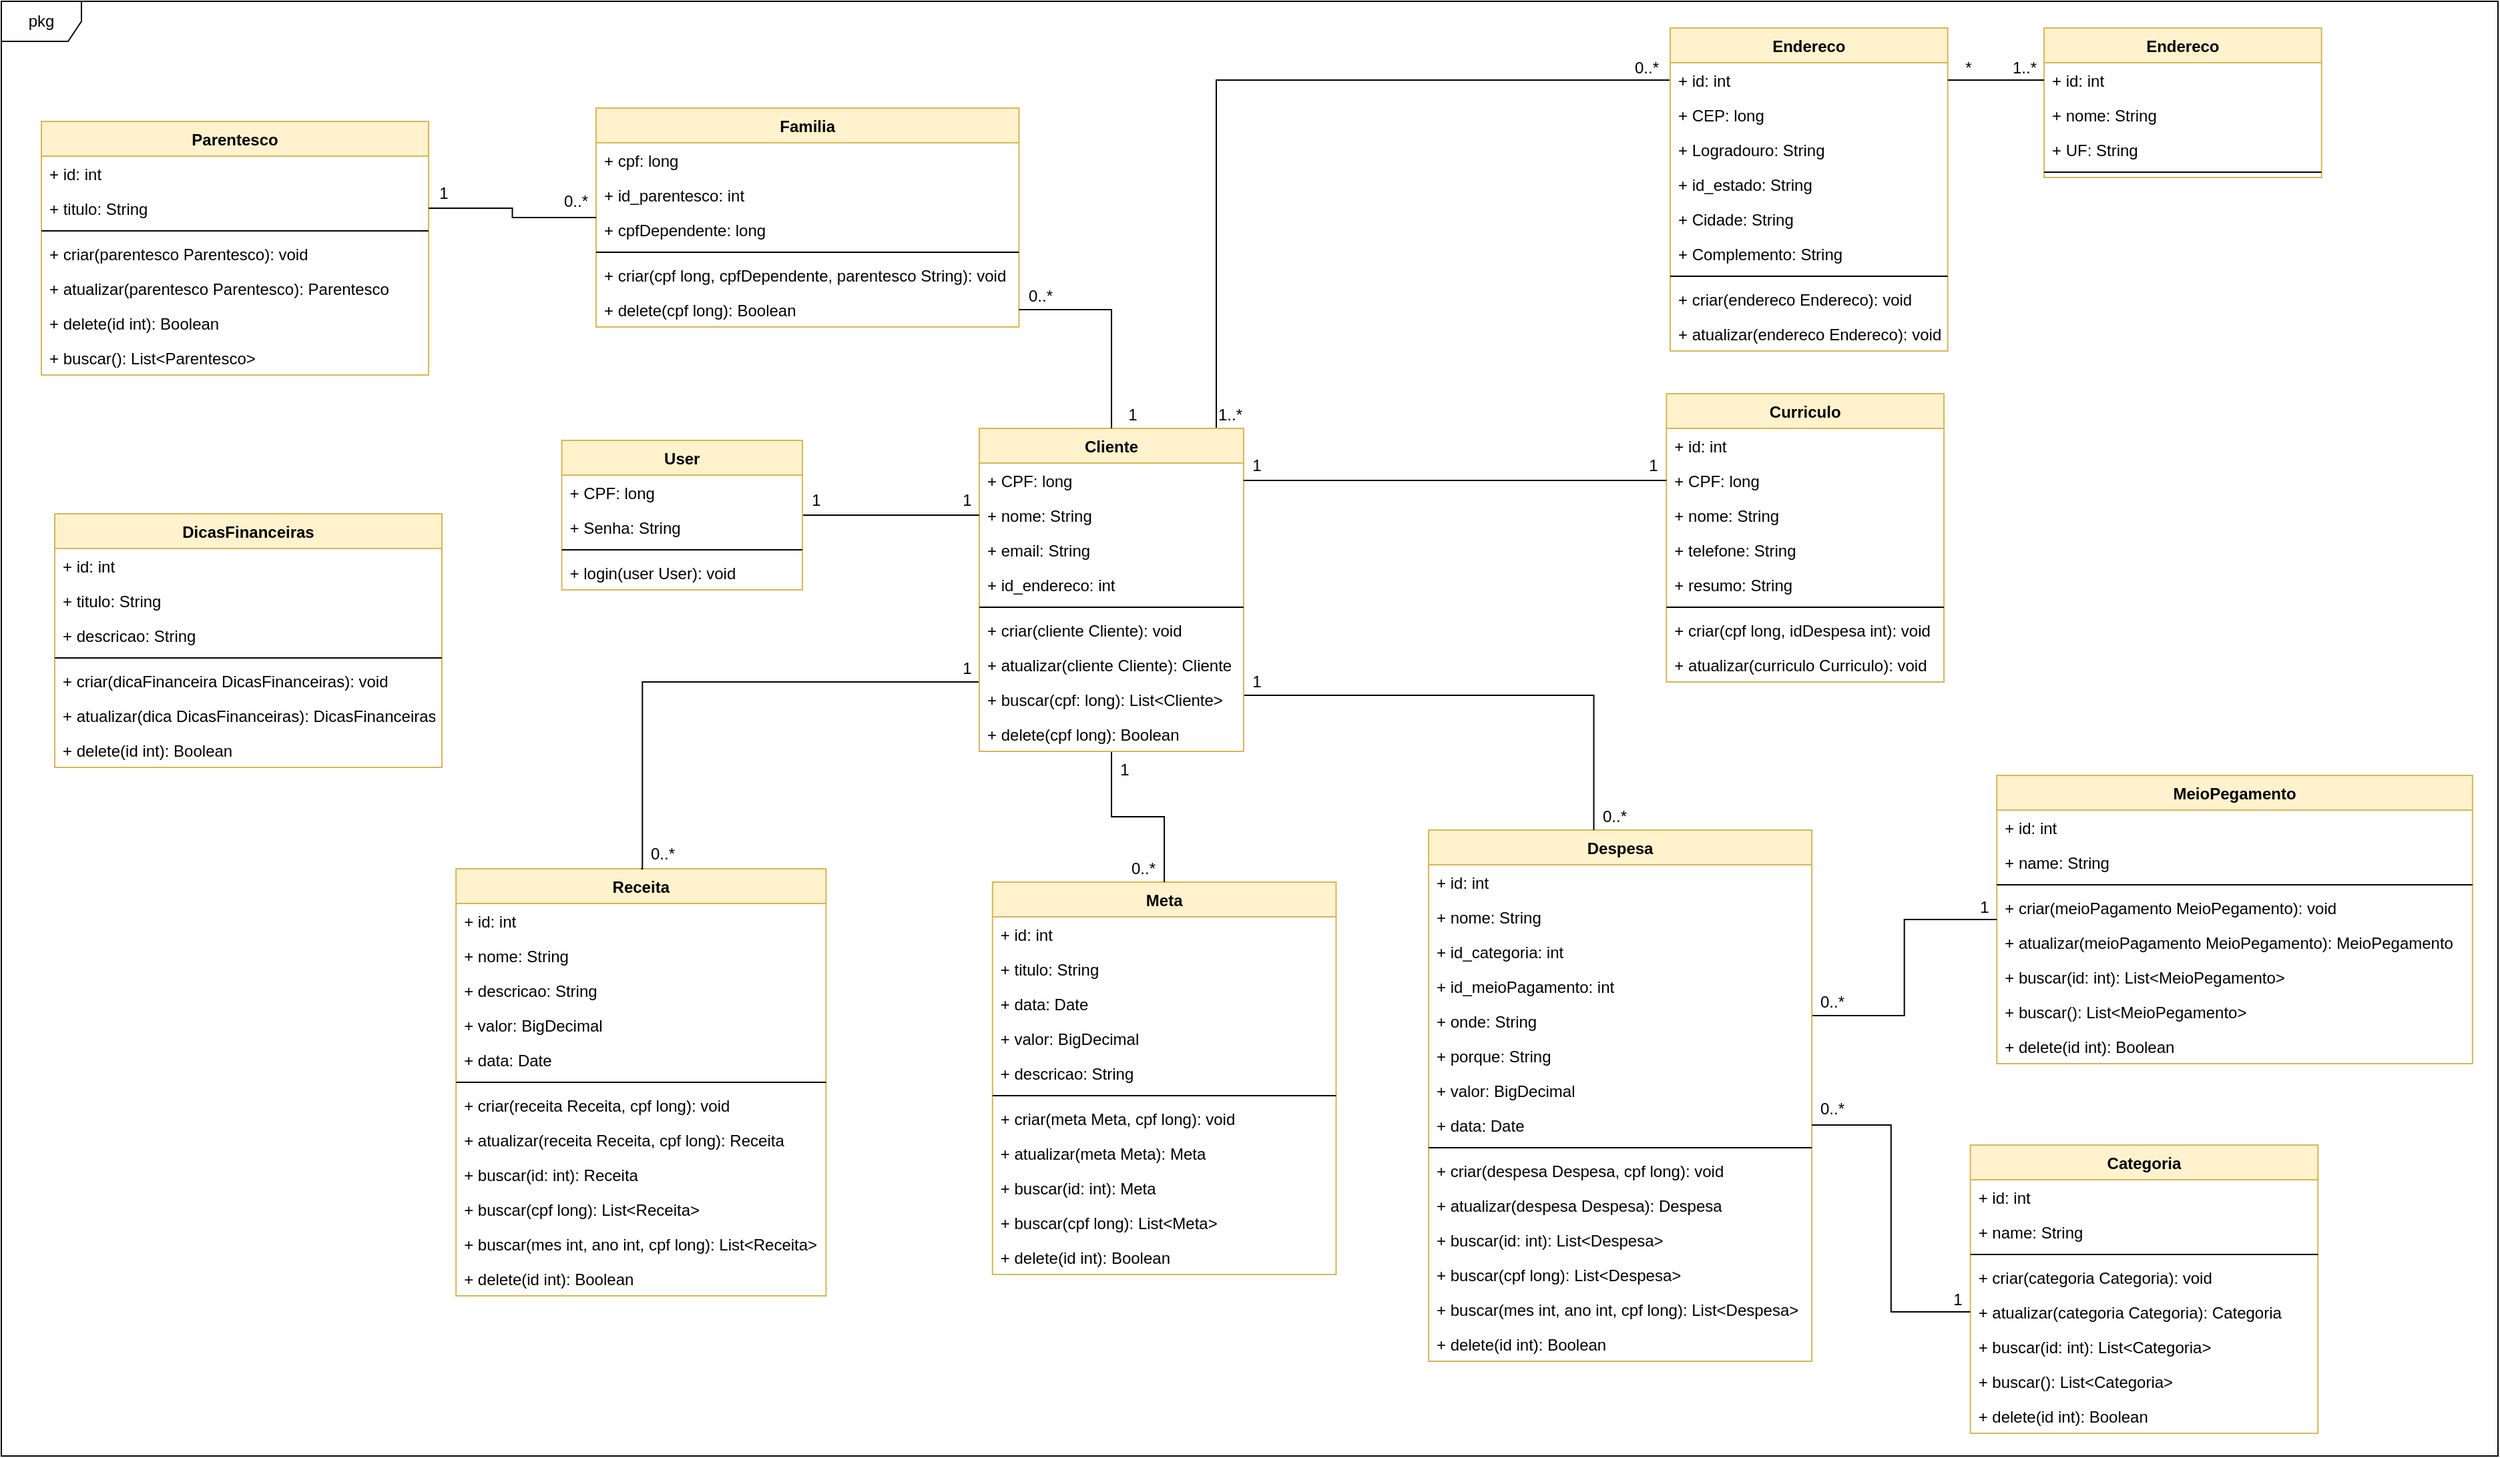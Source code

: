 <mxfile version="18.0.1" type="onedrive"><diagram id="uWx7oYyYo-1F4tylcxtC" name="Page-1"><mxGraphModel dx="5734" dy="2065" grid="1" gridSize="10" guides="1" tooltips="1" connect="1" arrows="1" fold="1" page="1" pageScale="1" pageWidth="827" pageHeight="1169" math="0" shadow="0"><root><mxCell id="0"/><mxCell id="1" parent="0"/><mxCell id="nugGNnSuwgIJaR5XxNCK-164" value="pkg" style="shape=umlFrame;whiteSpace=wrap;html=1;" parent="1" vertex="1"><mxGeometry x="-2697" y="-1090" width="1870" height="1090" as="geometry"/></mxCell><mxCell id="nugGNnSuwgIJaR5XxNCK-1" value="Meta" style="swimlane;fontStyle=1;align=center;verticalAlign=top;childLayout=stackLayout;horizontal=1;startSize=26;horizontalStack=0;resizeParent=1;resizeParentMax=0;resizeLast=0;collapsible=1;marginBottom=0;fillColor=#fff2cc;strokeColor=#d6b656;" parent="1" vertex="1"><mxGeometry x="-1954.586" y="-430" width="257.333" height="294" as="geometry"/></mxCell><mxCell id="fTscHp3UliAlDqYLNk_5-16" value="+ id: int  " style="text;strokeColor=none;fillColor=none;align=left;verticalAlign=top;spacingLeft=4;spacingRight=4;overflow=hidden;rotatable=0;points=[[0,0.5],[1,0.5]];portConstraint=eastwest;" parent="nugGNnSuwgIJaR5XxNCK-1" vertex="1"><mxGeometry y="26" width="257.333" height="26" as="geometry"/></mxCell><mxCell id="fTscHp3UliAlDqYLNk_5-17" value="+ titulo: String" style="text;strokeColor=none;fillColor=none;align=left;verticalAlign=top;spacingLeft=4;spacingRight=4;overflow=hidden;rotatable=0;points=[[0,0.5],[1,0.5]];portConstraint=eastwest;" parent="nugGNnSuwgIJaR5XxNCK-1" vertex="1"><mxGeometry y="52" width="257.333" height="26" as="geometry"/></mxCell><mxCell id="fTscHp3UliAlDqYLNk_5-18" value="+ data: Date" style="text;strokeColor=none;fillColor=none;align=left;verticalAlign=top;spacingLeft=4;spacingRight=4;overflow=hidden;rotatable=0;points=[[0,0.5],[1,0.5]];portConstraint=eastwest;" parent="nugGNnSuwgIJaR5XxNCK-1" vertex="1"><mxGeometry y="78" width="257.333" height="26" as="geometry"/></mxCell><mxCell id="fTscHp3UliAlDqYLNk_5-19" value="+ valor: BigDecimal" style="text;strokeColor=none;fillColor=none;align=left;verticalAlign=top;spacingLeft=4;spacingRight=4;overflow=hidden;rotatable=0;points=[[0,0.5],[1,0.5]];portConstraint=eastwest;" parent="nugGNnSuwgIJaR5XxNCK-1" vertex="1"><mxGeometry y="104" width="257.333" height="26" as="geometry"/></mxCell><mxCell id="fTscHp3UliAlDqYLNk_5-20" value="+ descricao: String" style="text;strokeColor=none;fillColor=none;align=left;verticalAlign=top;spacingLeft=4;spacingRight=4;overflow=hidden;rotatable=0;points=[[0,0.5],[1,0.5]];portConstraint=eastwest;" parent="nugGNnSuwgIJaR5XxNCK-1" vertex="1"><mxGeometry y="130" width="257.333" height="26" as="geometry"/></mxCell><mxCell id="nugGNnSuwgIJaR5XxNCK-3" value="" style="line;strokeWidth=1;fillColor=none;align=left;verticalAlign=middle;spacingTop=-1;spacingLeft=3;spacingRight=3;rotatable=0;labelPosition=right;points=[];portConstraint=eastwest;" parent="nugGNnSuwgIJaR5XxNCK-1" vertex="1"><mxGeometry y="156" width="257.333" height="8" as="geometry"/></mxCell><mxCell id="nugGNnSuwgIJaR5XxNCK-4" value="+ criar(meta Meta, cpf long): void" style="text;strokeColor=none;fillColor=none;align=left;verticalAlign=top;spacingLeft=4;spacingRight=4;overflow=hidden;rotatable=0;points=[[0,0.5],[1,0.5]];portConstraint=eastwest;" parent="nugGNnSuwgIJaR5XxNCK-1" vertex="1"><mxGeometry y="164" width="257.333" height="26" as="geometry"/></mxCell><mxCell id="nugGNnSuwgIJaR5XxNCK-5" value="+ atualizar(meta Meta): Meta" style="text;strokeColor=none;fillColor=none;align=left;verticalAlign=top;spacingLeft=4;spacingRight=4;overflow=hidden;rotatable=0;points=[[0,0.5],[1,0.5]];portConstraint=eastwest;" parent="nugGNnSuwgIJaR5XxNCK-1" vertex="1"><mxGeometry y="190" width="257.333" height="26" as="geometry"/></mxCell><mxCell id="nugGNnSuwgIJaR5XxNCK-8" value="+ buscar(id: int): Meta" style="text;strokeColor=none;fillColor=none;align=left;verticalAlign=top;spacingLeft=4;spacingRight=4;overflow=hidden;rotatable=0;points=[[0,0.5],[1,0.5]];portConstraint=eastwest;" parent="nugGNnSuwgIJaR5XxNCK-1" vertex="1"><mxGeometry y="216" width="257.333" height="26" as="geometry"/></mxCell><mxCell id="nugGNnSuwgIJaR5XxNCK-7" value="+ buscar(cpf long): List&lt;Meta&gt;" style="text;strokeColor=none;fillColor=none;align=left;verticalAlign=top;spacingLeft=4;spacingRight=4;overflow=hidden;rotatable=0;points=[[0,0.5],[1,0.5]];portConstraint=eastwest;" parent="nugGNnSuwgIJaR5XxNCK-1" vertex="1"><mxGeometry y="242" width="257.333" height="26" as="geometry"/></mxCell><mxCell id="nugGNnSuwgIJaR5XxNCK-6" value="+ delete(id int): Boolean" style="text;strokeColor=none;fillColor=none;align=left;verticalAlign=top;spacingLeft=4;spacingRight=4;overflow=hidden;rotatable=0;points=[[0,0.5],[1,0.5]];portConstraint=eastwest;" parent="nugGNnSuwgIJaR5XxNCK-1" vertex="1"><mxGeometry y="268" width="257.333" height="26" as="geometry"/></mxCell><mxCell id="nugGNnSuwgIJaR5XxNCK-9" value="Categoria" style="swimlane;fontStyle=1;align=center;verticalAlign=top;childLayout=stackLayout;horizontal=1;startSize=26;horizontalStack=0;resizeParent=1;resizeParentMax=0;resizeLast=0;collapsible=1;marginBottom=0;fillColor=#fff2cc;strokeColor=#d6b656;" parent="1" vertex="1"><mxGeometry x="-1222.178" y="-233" width="260.302" height="216" as="geometry"/></mxCell><mxCell id="nugGNnSuwgIJaR5XxNCK-10" value="+ id: int  " style="text;strokeColor=none;fillColor=none;align=left;verticalAlign=top;spacingLeft=4;spacingRight=4;overflow=hidden;rotatable=0;points=[[0,0.5],[1,0.5]];portConstraint=eastwest;" parent="nugGNnSuwgIJaR5XxNCK-9" vertex="1"><mxGeometry y="26" width="260.302" height="26" as="geometry"/></mxCell><mxCell id="nugGNnSuwgIJaR5XxNCK-11" value="+ name: String" style="text;strokeColor=none;fillColor=none;align=left;verticalAlign=top;spacingLeft=4;spacingRight=4;overflow=hidden;rotatable=0;points=[[0,0.5],[1,0.5]];portConstraint=eastwest;" parent="nugGNnSuwgIJaR5XxNCK-9" vertex="1"><mxGeometry y="52" width="260.302" height="26" as="geometry"/></mxCell><mxCell id="nugGNnSuwgIJaR5XxNCK-15" value="" style="line;strokeWidth=1;fillColor=none;align=left;verticalAlign=middle;spacingTop=-1;spacingLeft=3;spacingRight=3;rotatable=0;labelPosition=right;points=[];portConstraint=eastwest;" parent="nugGNnSuwgIJaR5XxNCK-9" vertex="1"><mxGeometry y="78" width="260.302" height="8" as="geometry"/></mxCell><mxCell id="nugGNnSuwgIJaR5XxNCK-16" value="+ criar(categoria Categoria): void" style="text;strokeColor=none;fillColor=none;align=left;verticalAlign=top;spacingLeft=4;spacingRight=4;overflow=hidden;rotatable=0;points=[[0,0.5],[1,0.5]];portConstraint=eastwest;" parent="nugGNnSuwgIJaR5XxNCK-9" vertex="1"><mxGeometry y="86" width="260.302" height="26" as="geometry"/></mxCell><mxCell id="nugGNnSuwgIJaR5XxNCK-17" value="+ atualizar(categoria Categoria): Categoria" style="text;strokeColor=none;fillColor=none;align=left;verticalAlign=top;spacingLeft=4;spacingRight=4;overflow=hidden;rotatable=0;points=[[0,0.5],[1,0.5]];portConstraint=eastwest;" parent="nugGNnSuwgIJaR5XxNCK-9" vertex="1"><mxGeometry y="112" width="260.302" height="26" as="geometry"/></mxCell><mxCell id="nugGNnSuwgIJaR5XxNCK-18" value="+ buscar(id: int): List&lt;Categoria&gt;" style="text;strokeColor=none;fillColor=none;align=left;verticalAlign=top;spacingLeft=4;spacingRight=4;overflow=hidden;rotatable=0;points=[[0,0.5],[1,0.5]];portConstraint=eastwest;" parent="nugGNnSuwgIJaR5XxNCK-9" vertex="1"><mxGeometry y="138" width="260.302" height="26" as="geometry"/></mxCell><mxCell id="nugGNnSuwgIJaR5XxNCK-19" value="+ buscar(): List&lt;Categoria&gt;" style="text;strokeColor=none;fillColor=none;align=left;verticalAlign=top;spacingLeft=4;spacingRight=4;overflow=hidden;rotatable=0;points=[[0,0.5],[1,0.5]];portConstraint=eastwest;" parent="nugGNnSuwgIJaR5XxNCK-9" vertex="1"><mxGeometry y="164" width="260.302" height="26" as="geometry"/></mxCell><mxCell id="nugGNnSuwgIJaR5XxNCK-20" value="+ delete(id int): Boolean" style="text;strokeColor=none;fillColor=none;align=left;verticalAlign=top;spacingLeft=4;spacingRight=4;overflow=hidden;rotatable=0;points=[[0,0.5],[1,0.5]];portConstraint=eastwest;" parent="nugGNnSuwgIJaR5XxNCK-9" vertex="1"><mxGeometry y="190" width="260.302" height="26" as="geometry"/></mxCell><mxCell id="nugGNnSuwgIJaR5XxNCK-21" value="MeioPegamento" style="swimlane;fontStyle=1;align=center;verticalAlign=top;childLayout=stackLayout;horizontal=1;startSize=26;horizontalStack=0;resizeParent=1;resizeParentMax=0;resizeLast=0;collapsible=1;marginBottom=0;fillColor=#fff2cc;strokeColor=#d6b656;" parent="1" vertex="1"><mxGeometry x="-1202.383" y="-510" width="356.307" height="216" as="geometry"/></mxCell><mxCell id="nugGNnSuwgIJaR5XxNCK-22" value="+ id: int  " style="text;strokeColor=none;fillColor=none;align=left;verticalAlign=top;spacingLeft=4;spacingRight=4;overflow=hidden;rotatable=0;points=[[0,0.5],[1,0.5]];portConstraint=eastwest;" parent="nugGNnSuwgIJaR5XxNCK-21" vertex="1"><mxGeometry y="26" width="356.307" height="26" as="geometry"/></mxCell><mxCell id="nugGNnSuwgIJaR5XxNCK-23" value="+ name: String" style="text;strokeColor=none;fillColor=none;align=left;verticalAlign=top;spacingLeft=4;spacingRight=4;overflow=hidden;rotatable=0;points=[[0,0.5],[1,0.5]];portConstraint=eastwest;" parent="nugGNnSuwgIJaR5XxNCK-21" vertex="1"><mxGeometry y="52" width="356.307" height="26" as="geometry"/></mxCell><mxCell id="nugGNnSuwgIJaR5XxNCK-24" value="" style="line;strokeWidth=1;fillColor=none;align=left;verticalAlign=middle;spacingTop=-1;spacingLeft=3;spacingRight=3;rotatable=0;labelPosition=right;points=[];portConstraint=eastwest;" parent="nugGNnSuwgIJaR5XxNCK-21" vertex="1"><mxGeometry y="78" width="356.307" height="8" as="geometry"/></mxCell><mxCell id="nugGNnSuwgIJaR5XxNCK-25" value="+ criar(meioPagamento MeioPegamento): void" style="text;strokeColor=none;fillColor=none;align=left;verticalAlign=top;spacingLeft=4;spacingRight=4;overflow=hidden;rotatable=0;points=[[0,0.5],[1,0.5]];portConstraint=eastwest;" parent="nugGNnSuwgIJaR5XxNCK-21" vertex="1"><mxGeometry y="86" width="356.307" height="26" as="geometry"/></mxCell><mxCell id="nugGNnSuwgIJaR5XxNCK-26" value="+ atualizar(meioPagamento MeioPegamento): MeioPegamento" style="text;strokeColor=none;fillColor=none;align=left;verticalAlign=top;spacingLeft=4;spacingRight=4;overflow=hidden;rotatable=0;points=[[0,0.5],[1,0.5]];portConstraint=eastwest;" parent="nugGNnSuwgIJaR5XxNCK-21" vertex="1"><mxGeometry y="112" width="356.307" height="26" as="geometry"/></mxCell><mxCell id="nugGNnSuwgIJaR5XxNCK-27" value="+ buscar(id: int): List&lt;MeioPegamento&gt;" style="text;strokeColor=none;fillColor=none;align=left;verticalAlign=top;spacingLeft=4;spacingRight=4;overflow=hidden;rotatable=0;points=[[0,0.5],[1,0.5]];portConstraint=eastwest;" parent="nugGNnSuwgIJaR5XxNCK-21" vertex="1"><mxGeometry y="138" width="356.307" height="26" as="geometry"/></mxCell><mxCell id="nugGNnSuwgIJaR5XxNCK-28" value="+ buscar(): List&lt;MeioPegamento&gt;" style="text;strokeColor=none;fillColor=none;align=left;verticalAlign=top;spacingLeft=4;spacingRight=4;overflow=hidden;rotatable=0;points=[[0,0.5],[1,0.5]];portConstraint=eastwest;" parent="nugGNnSuwgIJaR5XxNCK-21" vertex="1"><mxGeometry y="164" width="356.307" height="26" as="geometry"/></mxCell><mxCell id="nugGNnSuwgIJaR5XxNCK-29" value="+ delete(id int): Boolean" style="text;strokeColor=none;fillColor=none;align=left;verticalAlign=top;spacingLeft=4;spacingRight=4;overflow=hidden;rotatable=0;points=[[0,0.5],[1,0.5]];portConstraint=eastwest;" parent="nugGNnSuwgIJaR5XxNCK-21" vertex="1"><mxGeometry y="190" width="356.307" height="26" as="geometry"/></mxCell><mxCell id="nugGNnSuwgIJaR5XxNCK-157" style="edgeStyle=orthogonalEdgeStyle;rounded=0;orthogonalLoop=1;jettySize=auto;html=1;endArrow=none;endFill=0;" parent="1" source="nugGNnSuwgIJaR5XxNCK-30" target="nugGNnSuwgIJaR5XxNCK-21" edge="1"><mxGeometry relative="1" as="geometry"><Array as="points"><mxPoint x="-1271.665" y="-330"/><mxPoint x="-1271.665" y="-402"/></Array></mxGeometry></mxCell><mxCell id="nugGNnSuwgIJaR5XxNCK-30" value="Despesa" style="swimlane;fontStyle=1;align=center;verticalAlign=top;childLayout=stackLayout;horizontal=1;startSize=26;horizontalStack=0;resizeParent=1;resizeParentMax=0;resizeLast=0;collapsible=1;marginBottom=0;fillColor=#fff2cc;strokeColor=#d6b656;" parent="1" vertex="1"><mxGeometry x="-1627.972" y="-469" width="287.025" height="398" as="geometry"/></mxCell><mxCell id="nugGNnSuwgIJaR5XxNCK-39" value="+ id: int  " style="text;strokeColor=none;fillColor=none;align=left;verticalAlign=top;spacingLeft=4;spacingRight=4;overflow=hidden;rotatable=0;points=[[0,0.5],[1,0.5]];portConstraint=eastwest;" parent="nugGNnSuwgIJaR5XxNCK-30" vertex="1"><mxGeometry y="26" width="287.025" height="26" as="geometry"/></mxCell><mxCell id="nugGNnSuwgIJaR5XxNCK-40" value="+ nome: String" style="text;strokeColor=none;fillColor=none;align=left;verticalAlign=top;spacingLeft=4;spacingRight=4;overflow=hidden;rotatable=0;points=[[0,0.5],[1,0.5]];portConstraint=eastwest;" parent="nugGNnSuwgIJaR5XxNCK-30" vertex="1"><mxGeometry y="52" width="287.025" height="26" as="geometry"/></mxCell><mxCell id="nugGNnSuwgIJaR5XxNCK-46" value="+ id_categoria: int" style="text;strokeColor=none;fillColor=none;align=left;verticalAlign=top;spacingLeft=4;spacingRight=4;overflow=hidden;rotatable=0;points=[[0,0.5],[1,0.5]];portConstraint=eastwest;" parent="nugGNnSuwgIJaR5XxNCK-30" vertex="1"><mxGeometry y="78" width="287.025" height="26" as="geometry"/></mxCell><mxCell id="nugGNnSuwgIJaR5XxNCK-45" value="+ id_meioPagamento: int" style="text;strokeColor=none;fillColor=none;align=left;verticalAlign=top;spacingLeft=4;spacingRight=4;overflow=hidden;rotatable=0;points=[[0,0.5],[1,0.5]];portConstraint=eastwest;" parent="nugGNnSuwgIJaR5XxNCK-30" vertex="1"><mxGeometry y="104" width="287.025" height="26" as="geometry"/></mxCell><mxCell id="nugGNnSuwgIJaR5XxNCK-44" value="+ onde: String" style="text;strokeColor=none;fillColor=none;align=left;verticalAlign=top;spacingLeft=4;spacingRight=4;overflow=hidden;rotatable=0;points=[[0,0.5],[1,0.5]];portConstraint=eastwest;" parent="nugGNnSuwgIJaR5XxNCK-30" vertex="1"><mxGeometry y="130" width="287.025" height="26" as="geometry"/></mxCell><mxCell id="nugGNnSuwgIJaR5XxNCK-43" value="+ porque: String" style="text;strokeColor=none;fillColor=none;align=left;verticalAlign=top;spacingLeft=4;spacingRight=4;overflow=hidden;rotatable=0;points=[[0,0.5],[1,0.5]];portConstraint=eastwest;" parent="nugGNnSuwgIJaR5XxNCK-30" vertex="1"><mxGeometry y="156" width="287.025" height="26" as="geometry"/></mxCell><mxCell id="nugGNnSuwgIJaR5XxNCK-42" value="+ valor: BigDecimal" style="text;strokeColor=none;fillColor=none;align=left;verticalAlign=top;spacingLeft=4;spacingRight=4;overflow=hidden;rotatable=0;points=[[0,0.5],[1,0.5]];portConstraint=eastwest;" parent="nugGNnSuwgIJaR5XxNCK-30" vertex="1"><mxGeometry y="182" width="287.025" height="26" as="geometry"/></mxCell><mxCell id="nugGNnSuwgIJaR5XxNCK-41" value="+ data: Date" style="text;strokeColor=none;fillColor=none;align=left;verticalAlign=top;spacingLeft=4;spacingRight=4;overflow=hidden;rotatable=0;points=[[0,0.5],[1,0.5]];portConstraint=eastwest;" parent="nugGNnSuwgIJaR5XxNCK-30" vertex="1"><mxGeometry y="208" width="287.025" height="26" as="geometry"/></mxCell><mxCell id="nugGNnSuwgIJaR5XxNCK-33" value="" style="line;strokeWidth=1;fillColor=none;align=left;verticalAlign=middle;spacingTop=-1;spacingLeft=3;spacingRight=3;rotatable=0;labelPosition=right;points=[];portConstraint=eastwest;" parent="nugGNnSuwgIJaR5XxNCK-30" vertex="1"><mxGeometry y="234" width="287.025" height="8" as="geometry"/></mxCell><mxCell id="nugGNnSuwgIJaR5XxNCK-34" value="+ criar(despesa Despesa, cpf long): void" style="text;strokeColor=none;fillColor=none;align=left;verticalAlign=top;spacingLeft=4;spacingRight=4;overflow=hidden;rotatable=0;points=[[0,0.5],[1,0.5]];portConstraint=eastwest;" parent="nugGNnSuwgIJaR5XxNCK-30" vertex="1"><mxGeometry y="242" width="287.025" height="26" as="geometry"/></mxCell><mxCell id="nugGNnSuwgIJaR5XxNCK-35" value="+ atualizar(despesa Despesa): Despesa" style="text;strokeColor=none;fillColor=none;align=left;verticalAlign=top;spacingLeft=4;spacingRight=4;overflow=hidden;rotatable=0;points=[[0,0.5],[1,0.5]];portConstraint=eastwest;" parent="nugGNnSuwgIJaR5XxNCK-30" vertex="1"><mxGeometry y="268" width="287.025" height="26" as="geometry"/></mxCell><mxCell id="nugGNnSuwgIJaR5XxNCK-36" value="+ buscar(id: int): List&lt;Despesa&gt;" style="text;strokeColor=none;fillColor=none;align=left;verticalAlign=top;spacingLeft=4;spacingRight=4;overflow=hidden;rotatable=0;points=[[0,0.5],[1,0.5]];portConstraint=eastwest;" parent="nugGNnSuwgIJaR5XxNCK-30" vertex="1"><mxGeometry y="294" width="287.025" height="26" as="geometry"/></mxCell><mxCell id="nugGNnSuwgIJaR5XxNCK-150" value="+ buscar(cpf long): List&lt;Despesa&gt;" style="text;strokeColor=none;fillColor=none;align=left;verticalAlign=top;spacingLeft=4;spacingRight=4;overflow=hidden;rotatable=0;points=[[0,0.5],[1,0.5]];portConstraint=eastwest;" parent="nugGNnSuwgIJaR5XxNCK-30" vertex="1"><mxGeometry y="320" width="287.025" height="26" as="geometry"/></mxCell><mxCell id="nugGNnSuwgIJaR5XxNCK-37" value="+ buscar(mes int, ano int, cpf long): List&lt;Despesa&gt;" style="text;strokeColor=none;fillColor=none;align=left;verticalAlign=top;spacingLeft=4;spacingRight=4;overflow=hidden;rotatable=0;points=[[0,0.5],[1,0.5]];portConstraint=eastwest;" parent="nugGNnSuwgIJaR5XxNCK-30" vertex="1"><mxGeometry y="346" width="287.025" height="26" as="geometry"/></mxCell><mxCell id="nugGNnSuwgIJaR5XxNCK-38" value="+ delete(id int): Boolean" style="text;strokeColor=none;fillColor=none;align=left;verticalAlign=top;spacingLeft=4;spacingRight=4;overflow=hidden;rotatable=0;points=[[0,0.5],[1,0.5]];portConstraint=eastwest;" parent="nugGNnSuwgIJaR5XxNCK-30" vertex="1"><mxGeometry y="372" width="287.025" height="26" as="geometry"/></mxCell><mxCell id="nugGNnSuwgIJaR5XxNCK-67" value="Curriculo" style="swimlane;fontStyle=1;align=center;verticalAlign=top;childLayout=stackLayout;horizontal=1;startSize=26;horizontalStack=0;resizeParent=1;resizeParentMax=0;resizeLast=0;collapsible=1;marginBottom=0;fillColor=#fff2cc;strokeColor=#d6b656;" parent="1" vertex="1"><mxGeometry x="-1449.818" y="-796" width="207.846" height="216" as="geometry"/></mxCell><mxCell id="fTscHp3UliAlDqYLNk_5-70" value="+ id: int" style="text;strokeColor=none;fillColor=none;align=left;verticalAlign=top;spacingLeft=4;spacingRight=4;overflow=hidden;rotatable=0;points=[[0,0.5],[1,0.5]];portConstraint=eastwest;" parent="nugGNnSuwgIJaR5XxNCK-67" vertex="1"><mxGeometry y="26" width="207.846" height="26" as="geometry"/></mxCell><mxCell id="nugGNnSuwgIJaR5XxNCK-72" value="+ CPF: long  " style="text;strokeColor=none;fillColor=none;align=left;verticalAlign=top;spacingLeft=4;spacingRight=4;overflow=hidden;rotatable=0;points=[[0,0.5],[1,0.5]];portConstraint=eastwest;" parent="nugGNnSuwgIJaR5XxNCK-67" vertex="1"><mxGeometry y="52" width="207.846" height="26" as="geometry"/></mxCell><mxCell id="fTscHp3UliAlDqYLNk_5-69" value="+ nome: String" style="text;strokeColor=none;fillColor=none;align=left;verticalAlign=top;spacingLeft=4;spacingRight=4;overflow=hidden;rotatable=0;points=[[0,0.5],[1,0.5]];portConstraint=eastwest;" parent="nugGNnSuwgIJaR5XxNCK-67" vertex="1"><mxGeometry y="78" width="207.846" height="26" as="geometry"/></mxCell><mxCell id="fTscHp3UliAlDqYLNk_5-71" value="+ telefone: String  " style="text;strokeColor=none;fillColor=none;align=left;verticalAlign=top;spacingLeft=4;spacingRight=4;overflow=hidden;rotatable=0;points=[[0,0.5],[1,0.5]];portConstraint=eastwest;" parent="nugGNnSuwgIJaR5XxNCK-67" vertex="1"><mxGeometry y="104" width="207.846" height="26" as="geometry"/></mxCell><mxCell id="fTscHp3UliAlDqYLNk_5-72" value="+ resumo: String  " style="text;strokeColor=none;fillColor=none;align=left;verticalAlign=top;spacingLeft=4;spacingRight=4;overflow=hidden;rotatable=0;points=[[0,0.5],[1,0.5]];portConstraint=eastwest;" parent="nugGNnSuwgIJaR5XxNCK-67" vertex="1"><mxGeometry y="130" width="207.846" height="26" as="geometry"/></mxCell><mxCell id="nugGNnSuwgIJaR5XxNCK-70" value="" style="line;strokeWidth=1;fillColor=none;align=left;verticalAlign=middle;spacingTop=-1;spacingLeft=3;spacingRight=3;rotatable=0;labelPosition=right;points=[];portConstraint=eastwest;" parent="nugGNnSuwgIJaR5XxNCK-67" vertex="1"><mxGeometry y="156" width="207.846" height="8" as="geometry"/></mxCell><mxCell id="nugGNnSuwgIJaR5XxNCK-71" value="+ criar(cpf long, idDespesa int): void" style="text;strokeColor=none;fillColor=none;align=left;verticalAlign=top;spacingLeft=4;spacingRight=4;overflow=hidden;rotatable=0;points=[[0,0.5],[1,0.5]];portConstraint=eastwest;" parent="nugGNnSuwgIJaR5XxNCK-67" vertex="1"><mxGeometry y="164" width="207.846" height="26" as="geometry"/></mxCell><mxCell id="8bt_yvaL60mdLbnmUJ0_-29" value="+ atualizar(curriculo Curriculo): void" style="text;strokeColor=none;fillColor=none;align=left;verticalAlign=top;spacingLeft=4;spacingRight=4;overflow=hidden;rotatable=0;points=[[0,0.5],[1,0.5]];portConstraint=eastwest;" parent="nugGNnSuwgIJaR5XxNCK-67" vertex="1"><mxGeometry y="190" width="207.846" height="26" as="geometry"/></mxCell><mxCell id="nugGNnSuwgIJaR5XxNCK-80" value="Receita" style="swimlane;fontStyle=1;align=center;verticalAlign=top;childLayout=stackLayout;horizontal=1;startSize=26;horizontalStack=0;resizeParent=1;resizeParentMax=0;resizeLast=0;collapsible=1;marginBottom=0;fillColor=#fff2cc;strokeColor=#d6b656;" parent="1" vertex="1"><mxGeometry x="-2356.421" y="-440" width="277.127" height="320" as="geometry"/></mxCell><mxCell id="nugGNnSuwgIJaR5XxNCK-81" value="+ id: int  " style="text;strokeColor=none;fillColor=none;align=left;verticalAlign=top;spacingLeft=4;spacingRight=4;overflow=hidden;rotatable=0;points=[[0,0.5],[1,0.5]];portConstraint=eastwest;" parent="nugGNnSuwgIJaR5XxNCK-80" vertex="1"><mxGeometry y="26" width="277.127" height="26" as="geometry"/></mxCell><mxCell id="fTscHp3UliAlDqYLNk_5-12" value="+ nome: String" style="text;strokeColor=none;fillColor=none;align=left;verticalAlign=top;spacingLeft=4;spacingRight=4;overflow=hidden;rotatable=0;points=[[0,0.5],[1,0.5]];portConstraint=eastwest;" parent="nugGNnSuwgIJaR5XxNCK-80" vertex="1"><mxGeometry y="52" width="277.127" height="26" as="geometry"/></mxCell><mxCell id="fTscHp3UliAlDqYLNk_5-14" value="+ descricao: String" style="text;strokeColor=none;fillColor=none;align=left;verticalAlign=top;spacingLeft=4;spacingRight=4;overflow=hidden;rotatable=0;points=[[0,0.5],[1,0.5]];portConstraint=eastwest;" parent="nugGNnSuwgIJaR5XxNCK-80" vertex="1"><mxGeometry y="78" width="277.127" height="26" as="geometry"/></mxCell><mxCell id="fTscHp3UliAlDqYLNk_5-13" value="+ valor: BigDecimal" style="text;strokeColor=none;fillColor=none;align=left;verticalAlign=top;spacingLeft=4;spacingRight=4;overflow=hidden;rotatable=0;points=[[0,0.5],[1,0.5]];portConstraint=eastwest;" parent="nugGNnSuwgIJaR5XxNCK-80" vertex="1"><mxGeometry y="104" width="277.127" height="26" as="geometry"/></mxCell><mxCell id="fTscHp3UliAlDqYLNk_5-10" value="+ data: Date" style="text;strokeColor=none;fillColor=none;align=left;verticalAlign=top;spacingLeft=4;spacingRight=4;overflow=hidden;rotatable=0;points=[[0,0.5],[1,0.5]];portConstraint=eastwest;" parent="nugGNnSuwgIJaR5XxNCK-80" vertex="1"><mxGeometry y="130" width="277.127" height="26" as="geometry"/></mxCell><mxCell id="nugGNnSuwgIJaR5XxNCK-86" value="" style="line;strokeWidth=1;fillColor=none;align=left;verticalAlign=middle;spacingTop=-1;spacingLeft=3;spacingRight=3;rotatable=0;labelPosition=right;points=[];portConstraint=eastwest;" parent="nugGNnSuwgIJaR5XxNCK-80" vertex="1"><mxGeometry y="156" width="277.127" height="8" as="geometry"/></mxCell><mxCell id="nugGNnSuwgIJaR5XxNCK-87" value="+ criar(receita Receita, cpf long): void" style="text;strokeColor=none;fillColor=none;align=left;verticalAlign=top;spacingLeft=4;spacingRight=4;overflow=hidden;rotatable=0;points=[[0,0.5],[1,0.5]];portConstraint=eastwest;" parent="nugGNnSuwgIJaR5XxNCK-80" vertex="1"><mxGeometry y="164" width="277.127" height="26" as="geometry"/></mxCell><mxCell id="nugGNnSuwgIJaR5XxNCK-88" value="+ atualizar(receita Receita, cpf long): Receita" style="text;strokeColor=none;fillColor=none;align=left;verticalAlign=top;spacingLeft=4;spacingRight=4;overflow=hidden;rotatable=0;points=[[0,0.5],[1,0.5]];portConstraint=eastwest;" parent="nugGNnSuwgIJaR5XxNCK-80" vertex="1"><mxGeometry y="190" width="277.127" height="26" as="geometry"/></mxCell><mxCell id="nugGNnSuwgIJaR5XxNCK-89" value="+ buscar(id: int): Receita" style="text;strokeColor=none;fillColor=none;align=left;verticalAlign=top;spacingLeft=4;spacingRight=4;overflow=hidden;rotatable=0;points=[[0,0.5],[1,0.5]];portConstraint=eastwest;" parent="nugGNnSuwgIJaR5XxNCK-80" vertex="1"><mxGeometry y="216" width="277.127" height="26" as="geometry"/></mxCell><mxCell id="nugGNnSuwgIJaR5XxNCK-90" value="+ buscar(cpf long): List&lt;Receita&gt;" style="text;strokeColor=none;fillColor=none;align=left;verticalAlign=top;spacingLeft=4;spacingRight=4;overflow=hidden;rotatable=0;points=[[0,0.5],[1,0.5]];portConstraint=eastwest;" parent="nugGNnSuwgIJaR5XxNCK-80" vertex="1"><mxGeometry y="242" width="277.127" height="26" as="geometry"/></mxCell><mxCell id="nugGNnSuwgIJaR5XxNCK-149" value="+ buscar(mes int, ano int, cpf long): List&lt;Receita&gt;" style="text;strokeColor=none;fillColor=none;align=left;verticalAlign=top;spacingLeft=4;spacingRight=4;overflow=hidden;rotatable=0;points=[[0,0.5],[1,0.5]];portConstraint=eastwest;" parent="nugGNnSuwgIJaR5XxNCK-80" vertex="1"><mxGeometry y="268" width="277.127" height="26" as="geometry"/></mxCell><mxCell id="nugGNnSuwgIJaR5XxNCK-91" value="+ delete(id int): Boolean" style="text;strokeColor=none;fillColor=none;align=left;verticalAlign=top;spacingLeft=4;spacingRight=4;overflow=hidden;rotatable=0;points=[[0,0.5],[1,0.5]];portConstraint=eastwest;" parent="nugGNnSuwgIJaR5XxNCK-80" vertex="1"><mxGeometry y="294" width="277.127" height="26" as="geometry"/></mxCell><mxCell id="nugGNnSuwgIJaR5XxNCK-126" style="edgeStyle=orthogonalEdgeStyle;rounded=0;orthogonalLoop=1;jettySize=auto;html=1;entryX=0.5;entryY=0;entryDx=0;entryDy=0;endArrow=none;endFill=0;" parent="1" source="nugGNnSuwgIJaR5XxNCK-93" target="nugGNnSuwgIJaR5XxNCK-80" edge="1"><mxGeometry relative="1" as="geometry"><Array as="points"><mxPoint x="-2216.867" y="-580"/></Array></mxGeometry></mxCell><mxCell id="nugGNnSuwgIJaR5XxNCK-129" style="edgeStyle=orthogonalEdgeStyle;rounded=0;orthogonalLoop=1;jettySize=auto;html=1;endArrow=none;endFill=0;" parent="1" source="nugGNnSuwgIJaR5XxNCK-93" target="nugGNnSuwgIJaR5XxNCK-1" edge="1"><mxGeometry relative="1" as="geometry"/></mxCell><mxCell id="nugGNnSuwgIJaR5XxNCK-147" style="edgeStyle=orthogonalEdgeStyle;rounded=0;orthogonalLoop=1;jettySize=auto;html=1;endArrow=none;endFill=0;" parent="1" source="nugGNnSuwgIJaR5XxNCK-93" target="nugGNnSuwgIJaR5XxNCK-30" edge="1"><mxGeometry relative="1" as="geometry"><Array as="points"><mxPoint x="-1504.254" y="-570"/></Array></mxGeometry></mxCell><mxCell id="8bt_yvaL60mdLbnmUJ0_-13" style="edgeStyle=orthogonalEdgeStyle;rounded=0;orthogonalLoop=1;jettySize=auto;html=1;entryX=0;entryY=0.5;entryDx=0;entryDy=0;endArrow=none;endFill=0;" parent="1" source="nugGNnSuwgIJaR5XxNCK-93" target="8bt_yvaL60mdLbnmUJ0_-4" edge="1"><mxGeometry relative="1" as="geometry"><Array as="points"><mxPoint x="-1787" y="-1031"/></Array></mxGeometry></mxCell><mxCell id="nugGNnSuwgIJaR5XxNCK-93" value="Cliente" style="swimlane;fontStyle=1;align=center;verticalAlign=top;childLayout=stackLayout;horizontal=1;startSize=26;horizontalStack=0;resizeParent=1;resizeParentMax=0;resizeLast=0;collapsible=1;marginBottom=0;fillColor=#fff2cc;strokeColor=#d6b656;" parent="1" vertex="1"><mxGeometry x="-1964.48" y="-770" width="197.95" height="242" as="geometry"/></mxCell><mxCell id="nugGNnSuwgIJaR5XxNCK-94" value="+ CPF: long  " style="text;strokeColor=none;fillColor=none;align=left;verticalAlign=top;spacingLeft=4;spacingRight=4;overflow=hidden;rotatable=0;points=[[0,0.5],[1,0.5]];portConstraint=eastwest;" parent="nugGNnSuwgIJaR5XxNCK-93" vertex="1"><mxGeometry y="26" width="197.95" height="26" as="geometry"/></mxCell><mxCell id="nugGNnSuwgIJaR5XxNCK-98" value="+ nome: String" style="text;strokeColor=none;fillColor=none;align=left;verticalAlign=top;spacingLeft=4;spacingRight=4;overflow=hidden;rotatable=0;points=[[0,0.5],[1,0.5]];portConstraint=eastwest;" parent="nugGNnSuwgIJaR5XxNCK-93" vertex="1"><mxGeometry y="52" width="197.95" height="26" as="geometry"/></mxCell><mxCell id="nugGNnSuwgIJaR5XxNCK-99" value="+ email: String" style="text;strokeColor=none;fillColor=none;align=left;verticalAlign=top;spacingLeft=4;spacingRight=4;overflow=hidden;rotatable=0;points=[[0,0.5],[1,0.5]];portConstraint=eastwest;" parent="nugGNnSuwgIJaR5XxNCK-93" vertex="1"><mxGeometry y="78" width="197.95" height="26" as="geometry"/></mxCell><mxCell id="8bt_yvaL60mdLbnmUJ0_-2" value="+ id_endereco: int" style="text;strokeColor=none;fillColor=none;align=left;verticalAlign=top;spacingLeft=4;spacingRight=4;overflow=hidden;rotatable=0;points=[[0,0.5],[1,0.5]];portConstraint=eastwest;" parent="nugGNnSuwgIJaR5XxNCK-93" vertex="1"><mxGeometry y="104" width="197.95" height="26" as="geometry"/></mxCell><mxCell id="nugGNnSuwgIJaR5XxNCK-96" value="" style="line;strokeWidth=1;fillColor=none;align=left;verticalAlign=middle;spacingTop=-1;spacingLeft=3;spacingRight=3;rotatable=0;labelPosition=right;points=[];portConstraint=eastwest;" parent="nugGNnSuwgIJaR5XxNCK-93" vertex="1"><mxGeometry y="130" width="197.95" height="8" as="geometry"/></mxCell><mxCell id="nugGNnSuwgIJaR5XxNCK-100" value="+ criar(cliente Cliente): void" style="text;strokeColor=none;fillColor=none;align=left;verticalAlign=top;spacingLeft=4;spacingRight=4;overflow=hidden;rotatable=0;points=[[0,0.5],[1,0.5]];portConstraint=eastwest;" parent="nugGNnSuwgIJaR5XxNCK-93" vertex="1"><mxGeometry y="138" width="197.95" height="26" as="geometry"/></mxCell><mxCell id="nugGNnSuwgIJaR5XxNCK-101" value="+ atualizar(cliente Cliente): Cliente" style="text;strokeColor=none;fillColor=none;align=left;verticalAlign=top;spacingLeft=4;spacingRight=4;overflow=hidden;rotatable=0;points=[[0,0.5],[1,0.5]];portConstraint=eastwest;" parent="nugGNnSuwgIJaR5XxNCK-93" vertex="1"><mxGeometry y="164" width="197.95" height="26" as="geometry"/></mxCell><mxCell id="nugGNnSuwgIJaR5XxNCK-102" value="+ buscar(cpf: long): List&lt;Cliente&gt;" style="text;strokeColor=none;fillColor=none;align=left;verticalAlign=top;spacingLeft=4;spacingRight=4;overflow=hidden;rotatable=0;points=[[0,0.5],[1,0.5]];portConstraint=eastwest;" parent="nugGNnSuwgIJaR5XxNCK-93" vertex="1"><mxGeometry y="190" width="197.95" height="26" as="geometry"/></mxCell><mxCell id="nugGNnSuwgIJaR5XxNCK-103" value="+ delete(cpf long): Boolean" style="text;strokeColor=none;fillColor=none;align=left;verticalAlign=top;spacingLeft=4;spacingRight=4;overflow=hidden;rotatable=0;points=[[0,0.5],[1,0.5]];portConstraint=eastwest;" parent="nugGNnSuwgIJaR5XxNCK-93" vertex="1"><mxGeometry y="216" width="197.95" height="26" as="geometry"/></mxCell><mxCell id="nugGNnSuwgIJaR5XxNCK-105" value="Familia" style="swimlane;fontStyle=1;align=center;verticalAlign=top;childLayout=stackLayout;horizontal=1;startSize=26;horizontalStack=0;resizeParent=1;resizeParentMax=0;resizeLast=0;collapsible=1;marginBottom=0;fillColor=#fff2cc;strokeColor=#d6b656;" parent="1" vertex="1"><mxGeometry x="-2251.508" y="-1010" width="316.717" height="164" as="geometry"/></mxCell><mxCell id="fTscHp3UliAlDqYLNk_5-64" value="+ cpf: long  " style="text;strokeColor=none;fillColor=none;align=left;verticalAlign=top;spacingLeft=4;spacingRight=4;overflow=hidden;rotatable=0;points=[[0,0.5],[1,0.5]];portConstraint=eastwest;" parent="nugGNnSuwgIJaR5XxNCK-105" vertex="1"><mxGeometry y="26" width="316.717" height="26" as="geometry"/></mxCell><mxCell id="fTscHp3UliAlDqYLNk_5-65" value="+ id_parentesco: int" style="text;strokeColor=none;fillColor=none;align=left;verticalAlign=top;spacingLeft=4;spacingRight=4;overflow=hidden;rotatable=0;points=[[0,0.5],[1,0.5]];portConstraint=eastwest;" parent="nugGNnSuwgIJaR5XxNCK-105" vertex="1"><mxGeometry y="52" width="316.717" height="26" as="geometry"/></mxCell><mxCell id="nugGNnSuwgIJaR5XxNCK-104" value="+ cpfDependente: long  " style="text;strokeColor=none;fillColor=none;align=left;verticalAlign=top;spacingLeft=4;spacingRight=4;overflow=hidden;rotatable=0;points=[[0,0.5],[1,0.5]];portConstraint=eastwest;" parent="nugGNnSuwgIJaR5XxNCK-105" vertex="1"><mxGeometry y="78" width="316.717" height="26" as="geometry"/></mxCell><mxCell id="nugGNnSuwgIJaR5XxNCK-109" value="" style="line;strokeWidth=1;fillColor=none;align=left;verticalAlign=middle;spacingTop=-1;spacingLeft=3;spacingRight=3;rotatable=0;labelPosition=right;points=[];portConstraint=eastwest;" parent="nugGNnSuwgIJaR5XxNCK-105" vertex="1"><mxGeometry y="104" width="316.717" height="8" as="geometry"/></mxCell><mxCell id="nugGNnSuwgIJaR5XxNCK-110" value="+ criar(cpf long, cpfDependente, parentesco String): void" style="text;strokeColor=none;fillColor=none;align=left;verticalAlign=top;spacingLeft=4;spacingRight=4;overflow=hidden;rotatable=0;points=[[0,0.5],[1,0.5]];portConstraint=eastwest;" parent="nugGNnSuwgIJaR5XxNCK-105" vertex="1"><mxGeometry y="112" width="316.717" height="26" as="geometry"/></mxCell><mxCell id="nugGNnSuwgIJaR5XxNCK-113" value="+ delete(cpf long): Boolean" style="text;strokeColor=none;fillColor=none;align=left;verticalAlign=top;spacingLeft=4;spacingRight=4;overflow=hidden;rotatable=0;points=[[0,0.5],[1,0.5]];portConstraint=eastwest;" parent="nugGNnSuwgIJaR5XxNCK-105" vertex="1"><mxGeometry y="138" width="316.717" height="26" as="geometry"/></mxCell><mxCell id="nugGNnSuwgIJaR5XxNCK-127" value="1" style="text;html=1;align=center;verticalAlign=middle;resizable=0;points=[];autosize=1;strokeColor=none;fillColor=none;" parent="1" vertex="1"><mxGeometry x="-1984.278" y="-600" width="20" height="20" as="geometry"/></mxCell><mxCell id="nugGNnSuwgIJaR5XxNCK-128" value="0..*" style="text;html=1;align=center;verticalAlign=middle;resizable=0;points=[];autosize=1;strokeColor=none;fillColor=none;" parent="1" vertex="1"><mxGeometry x="-2216.867" y="-461" width="30" height="20" as="geometry"/></mxCell><mxCell id="nugGNnSuwgIJaR5XxNCK-130" value="1" style="text;html=1;align=center;verticalAlign=middle;resizable=0;points=[];autosize=1;strokeColor=none;fillColor=none;" parent="1" vertex="1"><mxGeometry x="-1865.509" y="-524" width="20" height="20" as="geometry"/></mxCell><mxCell id="nugGNnSuwgIJaR5XxNCK-131" value="0..*" style="text;html=1;align=center;verticalAlign=middle;resizable=0;points=[];autosize=1;strokeColor=none;fillColor=none;" parent="1" vertex="1"><mxGeometry x="-1856.999" y="-450" width="30" height="20" as="geometry"/></mxCell><mxCell id="nugGNnSuwgIJaR5XxNCK-151" style="edgeStyle=orthogonalEdgeStyle;rounded=0;orthogonalLoop=1;jettySize=auto;html=1;endArrow=none;endFill=0;" parent="1" source="nugGNnSuwgIJaR5XxNCK-41" target="nugGNnSuwgIJaR5XxNCK-17" edge="1"><mxGeometry relative="1" as="geometry"/></mxCell><mxCell id="nugGNnSuwgIJaR5XxNCK-152" value="1" style="text;html=1;align=center;verticalAlign=middle;resizable=0;points=[];autosize=1;strokeColor=none;fillColor=none;" parent="1" vertex="1"><mxGeometry x="-1766.535" y="-590" width="20" height="20" as="geometry"/></mxCell><mxCell id="nugGNnSuwgIJaR5XxNCK-153" value="0..*" style="text;html=1;align=center;verticalAlign=middle;resizable=0;points=[];autosize=1;strokeColor=none;fillColor=none;" parent="1" vertex="1"><mxGeometry x="-1504.254" y="-489" width="30" height="20" as="geometry"/></mxCell><mxCell id="nugGNnSuwgIJaR5XxNCK-154" value="0..*" style="text;html=1;align=center;verticalAlign=middle;resizable=0;points=[];autosize=1;strokeColor=none;fillColor=none;" parent="1" vertex="1"><mxGeometry x="-1340.947" y="-270" width="30" height="20" as="geometry"/></mxCell><mxCell id="nugGNnSuwgIJaR5XxNCK-155" value="1" style="text;html=1;align=center;verticalAlign=middle;resizable=0;points=[];autosize=1;strokeColor=none;fillColor=none;" parent="1" vertex="1"><mxGeometry x="-1241.973" y="-127" width="20" height="20" as="geometry"/></mxCell><mxCell id="nugGNnSuwgIJaR5XxNCK-158" value="1" style="text;html=1;align=center;verticalAlign=middle;resizable=0;points=[];autosize=1;strokeColor=none;fillColor=none;" parent="1" vertex="1"><mxGeometry x="-1222.178" y="-421" width="20" height="20" as="geometry"/></mxCell><mxCell id="nugGNnSuwgIJaR5XxNCK-159" value="0..*" style="text;html=1;align=center;verticalAlign=middle;resizable=0;points=[];autosize=1;strokeColor=none;fillColor=none;" parent="1" vertex="1"><mxGeometry x="-1340.947" y="-350" width="30" height="20" as="geometry"/></mxCell><mxCell id="nugGNnSuwgIJaR5XxNCK-160" style="edgeStyle=orthogonalEdgeStyle;rounded=0;orthogonalLoop=1;jettySize=auto;html=1;endArrow=none;endFill=0;" parent="1" source="nugGNnSuwgIJaR5XxNCK-94" target="nugGNnSuwgIJaR5XxNCK-72" edge="1"><mxGeometry relative="1" as="geometry"/></mxCell><mxCell id="nugGNnSuwgIJaR5XxNCK-161" value="1" style="text;html=1;align=center;verticalAlign=middle;resizable=0;points=[];autosize=1;strokeColor=none;fillColor=none;" parent="1" vertex="1"><mxGeometry x="-1766.535" y="-752" width="20" height="20" as="geometry"/></mxCell><mxCell id="nugGNnSuwgIJaR5XxNCK-163" value="1" style="text;html=1;align=center;verticalAlign=middle;resizable=0;points=[];autosize=1;strokeColor=none;fillColor=none;" parent="1" vertex="1"><mxGeometry x="-1469.613" y="-752" width="20" height="20" as="geometry"/></mxCell><mxCell id="nugGNnSuwgIJaR5XxNCK-121" value="" style="edgeStyle=orthogonalEdgeStyle;rounded=0;orthogonalLoop=1;jettySize=auto;html=1;endArrow=none;endFill=0;" parent="1" source="nugGNnSuwgIJaR5XxNCK-93" target="nugGNnSuwgIJaR5XxNCK-113" edge="1"><mxGeometry relative="1" as="geometry"/></mxCell><mxCell id="nugGNnSuwgIJaR5XxNCK-123" value="1" style="text;html=1;align=center;verticalAlign=middle;resizable=0;points=[];autosize=1;strokeColor=none;fillColor=none;" parent="1" vertex="1"><mxGeometry x="-1859.509" y="-790" width="20" height="20" as="geometry"/></mxCell><mxCell id="nugGNnSuwgIJaR5XxNCK-124" value="0..*" style="text;html=1;align=center;verticalAlign=middle;resizable=0;points=[];autosize=1;strokeColor=none;fillColor=none;" parent="1" vertex="1"><mxGeometry x="-1933.894" y="-879" width="30" height="20" as="geometry"/></mxCell><mxCell id="8bt_yvaL60mdLbnmUJ0_-3" value="Endereco" style="swimlane;fontStyle=1;align=center;verticalAlign=top;childLayout=stackLayout;horizontal=1;startSize=26;horizontalStack=0;resizeParent=1;resizeParentMax=0;resizeLast=0;collapsible=1;marginBottom=0;fillColor=#fff2cc;strokeColor=#d6b656;" parent="1" vertex="1"><mxGeometry x="-1446.998" y="-1070" width="207.846" height="242" as="geometry"/></mxCell><mxCell id="8bt_yvaL60mdLbnmUJ0_-4" value="+ id: int" style="text;strokeColor=none;fillColor=none;align=left;verticalAlign=top;spacingLeft=4;spacingRight=4;overflow=hidden;rotatable=0;points=[[0,0.5],[1,0.5]];portConstraint=eastwest;" parent="8bt_yvaL60mdLbnmUJ0_-3" vertex="1"><mxGeometry y="26" width="207.846" height="26" as="geometry"/></mxCell><mxCell id="8bt_yvaL60mdLbnmUJ0_-5" value="+ CEP: long  " style="text;strokeColor=none;fillColor=none;align=left;verticalAlign=top;spacingLeft=4;spacingRight=4;overflow=hidden;rotatable=0;points=[[0,0.5],[1,0.5]];portConstraint=eastwest;" parent="8bt_yvaL60mdLbnmUJ0_-3" vertex="1"><mxGeometry y="52" width="207.846" height="26" as="geometry"/></mxCell><mxCell id="8bt_yvaL60mdLbnmUJ0_-6" value="+ Logradouro: String" style="text;strokeColor=none;fillColor=none;align=left;verticalAlign=top;spacingLeft=4;spacingRight=4;overflow=hidden;rotatable=0;points=[[0,0.5],[1,0.5]];portConstraint=eastwest;" parent="8bt_yvaL60mdLbnmUJ0_-3" vertex="1"><mxGeometry y="78" width="207.846" height="26" as="geometry"/></mxCell><mxCell id="8bt_yvaL60mdLbnmUJ0_-7" value="+ id_estado: String  " style="text;strokeColor=none;fillColor=none;align=left;verticalAlign=top;spacingLeft=4;spacingRight=4;overflow=hidden;rotatable=0;points=[[0,0.5],[1,0.5]];portConstraint=eastwest;" parent="8bt_yvaL60mdLbnmUJ0_-3" vertex="1"><mxGeometry y="104" width="207.846" height="26" as="geometry"/></mxCell><mxCell id="8bt_yvaL60mdLbnmUJ0_-8" value="+ Cidade: String  " style="text;strokeColor=none;fillColor=none;align=left;verticalAlign=top;spacingLeft=4;spacingRight=4;overflow=hidden;rotatable=0;points=[[0,0.5],[1,0.5]];portConstraint=eastwest;" parent="8bt_yvaL60mdLbnmUJ0_-3" vertex="1"><mxGeometry y="130" width="207.846" height="26" as="geometry"/></mxCell><mxCell id="8bt_yvaL60mdLbnmUJ0_-11" value="+ Complemento: String  " style="text;strokeColor=none;fillColor=none;align=left;verticalAlign=top;spacingLeft=4;spacingRight=4;overflow=hidden;rotatable=0;points=[[0,0.5],[1,0.5]];portConstraint=eastwest;" parent="8bt_yvaL60mdLbnmUJ0_-3" vertex="1"><mxGeometry y="156" width="207.846" height="26" as="geometry"/></mxCell><mxCell id="8bt_yvaL60mdLbnmUJ0_-9" value="" style="line;strokeWidth=1;fillColor=none;align=left;verticalAlign=middle;spacingTop=-1;spacingLeft=3;spacingRight=3;rotatable=0;labelPosition=right;points=[];portConstraint=eastwest;" parent="8bt_yvaL60mdLbnmUJ0_-3" vertex="1"><mxGeometry y="182" width="207.846" height="8" as="geometry"/></mxCell><mxCell id="8bt_yvaL60mdLbnmUJ0_-10" value="+ criar(endereco Endereco): void" style="text;strokeColor=none;fillColor=none;align=left;verticalAlign=top;spacingLeft=4;spacingRight=4;overflow=hidden;rotatable=0;points=[[0,0.5],[1,0.5]];portConstraint=eastwest;" parent="8bt_yvaL60mdLbnmUJ0_-3" vertex="1"><mxGeometry y="190" width="207.846" height="26" as="geometry"/></mxCell><mxCell id="8bt_yvaL60mdLbnmUJ0_-12" value="+ atualizar(endereco Endereco): void" style="text;strokeColor=none;fillColor=none;align=left;verticalAlign=top;spacingLeft=4;spacingRight=4;overflow=hidden;rotatable=0;points=[[0,0.5],[1,0.5]];portConstraint=eastwest;" parent="8bt_yvaL60mdLbnmUJ0_-3" vertex="1"><mxGeometry y="216" width="207.846" height="26" as="geometry"/></mxCell><mxCell id="8bt_yvaL60mdLbnmUJ0_-14" value="0..*" style="text;html=1;align=center;verticalAlign=middle;resizable=0;points=[];autosize=1;strokeColor=none;fillColor=none;" parent="1" vertex="1"><mxGeometry x="-1479.814" y="-1050" width="30" height="20" as="geometry"/></mxCell><mxCell id="8bt_yvaL60mdLbnmUJ0_-15" value="1..*" style="text;html=1;align=center;verticalAlign=middle;resizable=0;points=[];autosize=1;strokeColor=none;fillColor=none;" parent="1" vertex="1"><mxGeometry x="-1791.535" y="-790" width="30" height="20" as="geometry"/></mxCell><mxCell id="8bt_yvaL60mdLbnmUJ0_-16" value="Endereco" style="swimlane;fontStyle=1;align=center;verticalAlign=top;childLayout=stackLayout;horizontal=1;startSize=26;horizontalStack=0;resizeParent=1;resizeParentMax=0;resizeLast=0;collapsible=1;marginBottom=0;fillColor=#fff2cc;strokeColor=#d6b656;" parent="1" vertex="1"><mxGeometry x="-1166.998" y="-1070" width="207.846" height="112" as="geometry"/></mxCell><mxCell id="8bt_yvaL60mdLbnmUJ0_-17" value="+ id: int" style="text;strokeColor=none;fillColor=none;align=left;verticalAlign=top;spacingLeft=4;spacingRight=4;overflow=hidden;rotatable=0;points=[[0,0.5],[1,0.5]];portConstraint=eastwest;" parent="8bt_yvaL60mdLbnmUJ0_-16" vertex="1"><mxGeometry y="26" width="207.846" height="26" as="geometry"/></mxCell><mxCell id="8bt_yvaL60mdLbnmUJ0_-20" value="+ nome: String  " style="text;strokeColor=none;fillColor=none;align=left;verticalAlign=top;spacingLeft=4;spacingRight=4;overflow=hidden;rotatable=0;points=[[0,0.5],[1,0.5]];portConstraint=eastwest;" parent="8bt_yvaL60mdLbnmUJ0_-16" vertex="1"><mxGeometry y="52" width="207.846" height="26" as="geometry"/></mxCell><mxCell id="8bt_yvaL60mdLbnmUJ0_-21" value="+ UF: String  " style="text;strokeColor=none;fillColor=none;align=left;verticalAlign=top;spacingLeft=4;spacingRight=4;overflow=hidden;rotatable=0;points=[[0,0.5],[1,0.5]];portConstraint=eastwest;" parent="8bt_yvaL60mdLbnmUJ0_-16" vertex="1"><mxGeometry y="78" width="207.846" height="26" as="geometry"/></mxCell><mxCell id="8bt_yvaL60mdLbnmUJ0_-23" value="" style="line;strokeWidth=1;fillColor=none;align=left;verticalAlign=middle;spacingTop=-1;spacingLeft=3;spacingRight=3;rotatable=0;labelPosition=right;points=[];portConstraint=eastwest;" parent="8bt_yvaL60mdLbnmUJ0_-16" vertex="1"><mxGeometry y="104" width="207.846" height="8" as="geometry"/></mxCell><mxCell id="8bt_yvaL60mdLbnmUJ0_-26" style="edgeStyle=orthogonalEdgeStyle;rounded=0;orthogonalLoop=1;jettySize=auto;html=1;entryX=0;entryY=0.5;entryDx=0;entryDy=0;endArrow=none;endFill=0;" parent="1" source="8bt_yvaL60mdLbnmUJ0_-4" target="8bt_yvaL60mdLbnmUJ0_-17" edge="1"><mxGeometry relative="1" as="geometry"/></mxCell><mxCell id="8bt_yvaL60mdLbnmUJ0_-27" value="1..*" style="text;html=1;align=center;verticalAlign=middle;resizable=0;points=[];autosize=1;strokeColor=none;fillColor=none;" parent="1" vertex="1"><mxGeometry x="-1196.994" y="-1050" width="30" height="20" as="geometry"/></mxCell><mxCell id="8bt_yvaL60mdLbnmUJ0_-28" value="*" style="text;html=1;align=center;verticalAlign=middle;resizable=0;points=[];autosize=1;strokeColor=none;fillColor=none;" parent="1" vertex="1"><mxGeometry x="-1234.154" y="-1050" width="20" height="20" as="geometry"/></mxCell><mxCell id="_wNflSMUsag1wDGgbal2-11" style="edgeStyle=orthogonalEdgeStyle;rounded=0;orthogonalLoop=1;jettySize=auto;html=1;entryX=0;entryY=0.5;entryDx=0;entryDy=0;endArrow=none;endFill=0;" edge="1" parent="1" source="_wNflSMUsag1wDGgbal2-1" target="nugGNnSuwgIJaR5XxNCK-98"><mxGeometry relative="1" as="geometry"/></mxCell><mxCell id="_wNflSMUsag1wDGgbal2-1" value="User" style="swimlane;fontStyle=1;align=center;verticalAlign=top;childLayout=stackLayout;horizontal=1;startSize=26;horizontalStack=0;resizeParent=1;resizeParentMax=0;resizeLast=0;collapsible=1;marginBottom=0;fillColor=#fff2cc;strokeColor=#d6b656;" vertex="1" parent="1"><mxGeometry x="-2277.24" y="-761" width="180.24" height="112" as="geometry"/></mxCell><mxCell id="_wNflSMUsag1wDGgbal2-2" value="+ CPF: long  " style="text;strokeColor=none;fillColor=none;align=left;verticalAlign=top;spacingLeft=4;spacingRight=4;overflow=hidden;rotatable=0;points=[[0,0.5],[1,0.5]];portConstraint=eastwest;" vertex="1" parent="_wNflSMUsag1wDGgbal2-1"><mxGeometry y="26" width="180.24" height="26" as="geometry"/></mxCell><mxCell id="_wNflSMUsag1wDGgbal2-3" value="+ Senha: String" style="text;strokeColor=none;fillColor=none;align=left;verticalAlign=top;spacingLeft=4;spacingRight=4;overflow=hidden;rotatable=0;points=[[0,0.5],[1,0.5]];portConstraint=eastwest;" vertex="1" parent="_wNflSMUsag1wDGgbal2-1"><mxGeometry y="52" width="180.24" height="26" as="geometry"/></mxCell><mxCell id="_wNflSMUsag1wDGgbal2-6" value="" style="line;strokeWidth=1;fillColor=none;align=left;verticalAlign=middle;spacingTop=-1;spacingLeft=3;spacingRight=3;rotatable=0;labelPosition=right;points=[];portConstraint=eastwest;" vertex="1" parent="_wNflSMUsag1wDGgbal2-1"><mxGeometry y="78" width="180.24" height="8" as="geometry"/></mxCell><mxCell id="_wNflSMUsag1wDGgbal2-7" value="+ login(user User): void" style="text;strokeColor=none;fillColor=none;align=left;verticalAlign=top;spacingLeft=4;spacingRight=4;overflow=hidden;rotatable=0;points=[[0,0.5],[1,0.5]];portConstraint=eastwest;" vertex="1" parent="_wNflSMUsag1wDGgbal2-1"><mxGeometry y="86" width="180.24" height="26" as="geometry"/></mxCell><mxCell id="_wNflSMUsag1wDGgbal2-12" value="1" style="text;html=1;align=center;verticalAlign=middle;resizable=0;points=[];autosize=1;strokeColor=none;fillColor=none;" vertex="1" parent="1"><mxGeometry x="-2096.998" y="-726" width="20" height="20" as="geometry"/></mxCell><mxCell id="_wNflSMUsag1wDGgbal2-13" value="1" style="text;html=1;align=center;verticalAlign=middle;resizable=0;points=[];autosize=1;strokeColor=none;fillColor=none;" vertex="1" parent="1"><mxGeometry x="-1984.478" y="-726" width="20" height="20" as="geometry"/></mxCell><mxCell id="_wNflSMUsag1wDGgbal2-14" value="DicasFinanceiras" style="swimlane;fontStyle=1;align=center;verticalAlign=top;childLayout=stackLayout;horizontal=1;startSize=26;horizontalStack=0;resizeParent=1;resizeParentMax=0;resizeLast=0;collapsible=1;marginBottom=0;fillColor=#fff2cc;strokeColor=#d6b656;" vertex="1" parent="1"><mxGeometry x="-2657" y="-706" width="290" height="190" as="geometry"/></mxCell><mxCell id="_wNflSMUsag1wDGgbal2-15" value="+ id: int  " style="text;strokeColor=none;fillColor=none;align=left;verticalAlign=top;spacingLeft=4;spacingRight=4;overflow=hidden;rotatable=0;points=[[0,0.5],[1,0.5]];portConstraint=eastwest;" vertex="1" parent="_wNflSMUsag1wDGgbal2-14"><mxGeometry y="26" width="290" height="26" as="geometry"/></mxCell><mxCell id="_wNflSMUsag1wDGgbal2-16" value="+ titulo: String" style="text;strokeColor=none;fillColor=none;align=left;verticalAlign=top;spacingLeft=4;spacingRight=4;overflow=hidden;rotatable=0;points=[[0,0.5],[1,0.5]];portConstraint=eastwest;" vertex="1" parent="_wNflSMUsag1wDGgbal2-14"><mxGeometry y="52" width="290" height="26" as="geometry"/></mxCell><mxCell id="_wNflSMUsag1wDGgbal2-17" value="+ descricao: String" style="text;strokeColor=none;fillColor=none;align=left;verticalAlign=top;spacingLeft=4;spacingRight=4;overflow=hidden;rotatable=0;points=[[0,0.5],[1,0.5]];portConstraint=eastwest;" vertex="1" parent="_wNflSMUsag1wDGgbal2-14"><mxGeometry y="78" width="290" height="26" as="geometry"/></mxCell><mxCell id="_wNflSMUsag1wDGgbal2-20" value="" style="line;strokeWidth=1;fillColor=none;align=left;verticalAlign=middle;spacingTop=-1;spacingLeft=3;spacingRight=3;rotatable=0;labelPosition=right;points=[];portConstraint=eastwest;" vertex="1" parent="_wNflSMUsag1wDGgbal2-14"><mxGeometry y="104" width="290" height="8" as="geometry"/></mxCell><mxCell id="_wNflSMUsag1wDGgbal2-21" value="+ criar(dicaFinanceira DicasFinanceiras): void" style="text;strokeColor=none;fillColor=none;align=left;verticalAlign=top;spacingLeft=4;spacingRight=4;overflow=hidden;rotatable=0;points=[[0,0.5],[1,0.5]];portConstraint=eastwest;" vertex="1" parent="_wNflSMUsag1wDGgbal2-14"><mxGeometry y="112" width="290" height="26" as="geometry"/></mxCell><mxCell id="_wNflSMUsag1wDGgbal2-22" value="+ atualizar(dica DicasFinanceiras): DicasFinanceiras" style="text;strokeColor=none;fillColor=none;align=left;verticalAlign=top;spacingLeft=4;spacingRight=4;overflow=hidden;rotatable=0;points=[[0,0.5],[1,0.5]];portConstraint=eastwest;" vertex="1" parent="_wNflSMUsag1wDGgbal2-14"><mxGeometry y="138" width="290" height="26" as="geometry"/></mxCell><mxCell id="_wNflSMUsag1wDGgbal2-26" value="+ delete(id int): Boolean" style="text;strokeColor=none;fillColor=none;align=left;verticalAlign=top;spacingLeft=4;spacingRight=4;overflow=hidden;rotatable=0;points=[[0,0.5],[1,0.5]];portConstraint=eastwest;" vertex="1" parent="_wNflSMUsag1wDGgbal2-14"><mxGeometry y="164" width="290" height="26" as="geometry"/></mxCell><mxCell id="_wNflSMUsag1wDGgbal2-32" value="Parentesco" style="swimlane;fontStyle=1;align=center;verticalAlign=top;childLayout=stackLayout;horizontal=1;startSize=26;horizontalStack=0;resizeParent=1;resizeParentMax=0;resizeLast=0;collapsible=1;marginBottom=0;fillColor=#fff2cc;strokeColor=#d6b656;" vertex="1" parent="1"><mxGeometry x="-2667" y="-1000" width="290" height="190" as="geometry"/></mxCell><mxCell id="_wNflSMUsag1wDGgbal2-33" value="+ id: int  " style="text;strokeColor=none;fillColor=none;align=left;verticalAlign=top;spacingLeft=4;spacingRight=4;overflow=hidden;rotatable=0;points=[[0,0.5],[1,0.5]];portConstraint=eastwest;" vertex="1" parent="_wNflSMUsag1wDGgbal2-32"><mxGeometry y="26" width="290" height="26" as="geometry"/></mxCell><mxCell id="_wNflSMUsag1wDGgbal2-34" value="+ titulo: String" style="text;strokeColor=none;fillColor=none;align=left;verticalAlign=top;spacingLeft=4;spacingRight=4;overflow=hidden;rotatable=0;points=[[0,0.5],[1,0.5]];portConstraint=eastwest;" vertex="1" parent="_wNflSMUsag1wDGgbal2-32"><mxGeometry y="52" width="290" height="26" as="geometry"/></mxCell><mxCell id="_wNflSMUsag1wDGgbal2-36" value="" style="line;strokeWidth=1;fillColor=none;align=left;verticalAlign=middle;spacingTop=-1;spacingLeft=3;spacingRight=3;rotatable=0;labelPosition=right;points=[];portConstraint=eastwest;" vertex="1" parent="_wNflSMUsag1wDGgbal2-32"><mxGeometry y="78" width="290" height="8" as="geometry"/></mxCell><mxCell id="_wNflSMUsag1wDGgbal2-37" value="+ criar(parentesco Parentesco): void" style="text;strokeColor=none;fillColor=none;align=left;verticalAlign=top;spacingLeft=4;spacingRight=4;overflow=hidden;rotatable=0;points=[[0,0.5],[1,0.5]];portConstraint=eastwest;" vertex="1" parent="_wNflSMUsag1wDGgbal2-32"><mxGeometry y="86" width="290" height="26" as="geometry"/></mxCell><mxCell id="_wNflSMUsag1wDGgbal2-38" value="+ atualizar(parentesco Parentesco): Parentesco" style="text;strokeColor=none;fillColor=none;align=left;verticalAlign=top;spacingLeft=4;spacingRight=4;overflow=hidden;rotatable=0;points=[[0,0.5],[1,0.5]];portConstraint=eastwest;" vertex="1" parent="_wNflSMUsag1wDGgbal2-32"><mxGeometry y="112" width="290" height="26" as="geometry"/></mxCell><mxCell id="_wNflSMUsag1wDGgbal2-39" value="+ delete(id int): Boolean" style="text;strokeColor=none;fillColor=none;align=left;verticalAlign=top;spacingLeft=4;spacingRight=4;overflow=hidden;rotatable=0;points=[[0,0.5],[1,0.5]];portConstraint=eastwest;" vertex="1" parent="_wNflSMUsag1wDGgbal2-32"><mxGeometry y="138" width="290" height="26" as="geometry"/></mxCell><mxCell id="_wNflSMUsag1wDGgbal2-40" value="+ buscar(): List&lt;Parentesco&gt;" style="text;strokeColor=none;fillColor=none;align=left;verticalAlign=top;spacingLeft=4;spacingRight=4;overflow=hidden;rotatable=0;points=[[0,0.5],[1,0.5]];portConstraint=eastwest;" vertex="1" parent="_wNflSMUsag1wDGgbal2-32"><mxGeometry y="164" width="290" height="26" as="geometry"/></mxCell><mxCell id="_wNflSMUsag1wDGgbal2-44" style="edgeStyle=orthogonalEdgeStyle;rounded=0;orthogonalLoop=1;jettySize=auto;html=1;endArrow=none;endFill=0;" edge="1" parent="1" source="_wNflSMUsag1wDGgbal2-34" target="nugGNnSuwgIJaR5XxNCK-105"><mxGeometry relative="1" as="geometry"/></mxCell><mxCell id="_wNflSMUsag1wDGgbal2-45" value="0..*" style="text;html=1;align=center;verticalAlign=middle;resizable=0;points=[];autosize=1;strokeColor=none;fillColor=none;" vertex="1" parent="1"><mxGeometry x="-2281.504" y="-950" width="30" height="20" as="geometry"/></mxCell><mxCell id="_wNflSMUsag1wDGgbal2-46" value="1" style="text;html=1;align=center;verticalAlign=middle;resizable=0;points=[];autosize=1;strokeColor=none;fillColor=none;" vertex="1" parent="1"><mxGeometry x="-2376.418" y="-956" width="20" height="20" as="geometry"/></mxCell></root></mxGraphModel></diagram></mxfile>